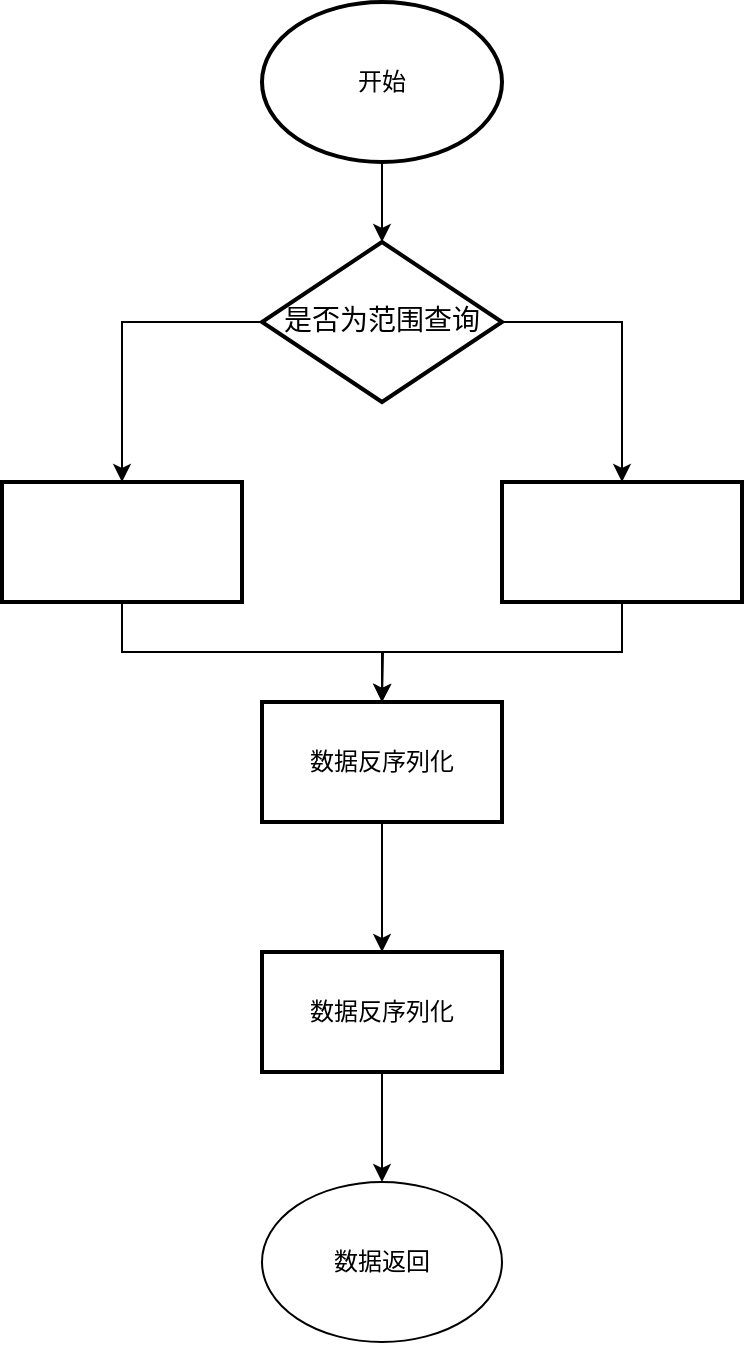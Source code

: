 <mxfile version="23.1.6" type="github">
  <diagram name="第 1 页" id="NvG1tB-L-72gmUl_sYwa">
    <mxGraphModel dx="1434" dy="756" grid="1" gridSize="10" guides="1" tooltips="1" connect="1" arrows="1" fold="1" page="1" pageScale="1" pageWidth="827" pageHeight="1169" math="0" shadow="0">
      <root>
        <mxCell id="0" />
        <mxCell id="1" parent="0" />
        <mxCell id="8UBTjJtWvywQ8q2Q9EVj-10" style="edgeStyle=orthogonalEdgeStyle;rounded=0;orthogonalLoop=1;jettySize=auto;html=1;exitX=0.5;exitY=1;exitDx=0;exitDy=0;" edge="1" parent="1" source="5AzSfP-_tavQmxQkfzCJ-1" target="8UBTjJtWvywQ8q2Q9EVj-1">
          <mxGeometry relative="1" as="geometry" />
        </mxCell>
        <mxCell id="5AzSfP-_tavQmxQkfzCJ-1" value="开始" style="ellipse;whiteSpace=wrap;html=1;strokeWidth=2;fontFamily=Times New Roman;" parent="1" vertex="1">
          <mxGeometry x="300" y="80" width="120" height="80" as="geometry" />
        </mxCell>
        <mxCell id="8UBTjJtWvywQ8q2Q9EVj-14" style="edgeStyle=orthogonalEdgeStyle;rounded=0;orthogonalLoop=1;jettySize=auto;html=1;exitX=0.5;exitY=1;exitDx=0;exitDy=0;entryX=0.5;entryY=0;entryDx=0;entryDy=0;" edge="1" parent="1" source="5AzSfP-_tavQmxQkfzCJ-2" target="8UBTjJtWvywQ8q2Q9EVj-11">
          <mxGeometry relative="1" as="geometry" />
        </mxCell>
        <mxCell id="5AzSfP-_tavQmxQkfzCJ-2" value="" style="rounded=0;whiteSpace=wrap;html=1;strokeWidth=2;" parent="1" vertex="1">
          <mxGeometry x="170" y="320" width="120" height="60" as="geometry" />
        </mxCell>
        <mxCell id="8UBTjJtWvywQ8q2Q9EVj-15" style="edgeStyle=orthogonalEdgeStyle;rounded=0;orthogonalLoop=1;jettySize=auto;html=1;exitX=0.5;exitY=1;exitDx=0;exitDy=0;" edge="1" parent="1" source="5AzSfP-_tavQmxQkfzCJ-4">
          <mxGeometry relative="1" as="geometry">
            <mxPoint x="360" y="430" as="targetPoint" />
          </mxGeometry>
        </mxCell>
        <mxCell id="5AzSfP-_tavQmxQkfzCJ-4" value="" style="rounded=0;whiteSpace=wrap;html=1;strokeWidth=2;" parent="1" vertex="1">
          <mxGeometry x="420" y="320" width="120" height="60" as="geometry" />
        </mxCell>
        <mxCell id="8UBTjJtWvywQ8q2Q9EVj-8" style="edgeStyle=orthogonalEdgeStyle;rounded=0;orthogonalLoop=1;jettySize=auto;html=1;exitX=0;exitY=0.5;exitDx=0;exitDy=0;entryX=0.5;entryY=0;entryDx=0;entryDy=0;" edge="1" parent="1" source="8UBTjJtWvywQ8q2Q9EVj-1" target="5AzSfP-_tavQmxQkfzCJ-2">
          <mxGeometry relative="1" as="geometry" />
        </mxCell>
        <mxCell id="8UBTjJtWvywQ8q2Q9EVj-9" style="edgeStyle=orthogonalEdgeStyle;rounded=0;orthogonalLoop=1;jettySize=auto;html=1;exitX=1;exitY=0.5;exitDx=0;exitDy=0;" edge="1" parent="1" source="8UBTjJtWvywQ8q2Q9EVj-1" target="5AzSfP-_tavQmxQkfzCJ-4">
          <mxGeometry relative="1" as="geometry" />
        </mxCell>
        <mxCell id="8UBTjJtWvywQ8q2Q9EVj-1" value="&lt;font style=&quot;font-size: 14px;&quot;&gt;是否为范围查询&lt;/font&gt;" style="rhombus;whiteSpace=wrap;html=1;strokeWidth=2;perimeterSpacing=0;fontFamily=Times New Roman;" vertex="1" parent="1">
          <mxGeometry x="300" y="200" width="120" height="80" as="geometry" />
        </mxCell>
        <mxCell id="8UBTjJtWvywQ8q2Q9EVj-17" style="edgeStyle=orthogonalEdgeStyle;rounded=0;orthogonalLoop=1;jettySize=auto;html=1;exitX=0.5;exitY=1;exitDx=0;exitDy=0;" edge="1" parent="1" source="8UBTjJtWvywQ8q2Q9EVj-4" target="8UBTjJtWvywQ8q2Q9EVj-5">
          <mxGeometry relative="1" as="geometry" />
        </mxCell>
        <mxCell id="8UBTjJtWvywQ8q2Q9EVj-4" value="数据反序列化" style="rounded=0;whiteSpace=wrap;html=1;strokeWidth=2;fontFamily=Times New Roman;" vertex="1" parent="1">
          <mxGeometry x="300" y="555" width="120" height="60" as="geometry" />
        </mxCell>
        <mxCell id="8UBTjJtWvywQ8q2Q9EVj-5" value="数据返回" style="ellipse;whiteSpace=wrap;html=1;fontFamily=Times New Roman;" vertex="1" parent="1">
          <mxGeometry x="300" y="670" width="120" height="80" as="geometry" />
        </mxCell>
        <mxCell id="8UBTjJtWvywQ8q2Q9EVj-16" style="edgeStyle=orthogonalEdgeStyle;rounded=0;orthogonalLoop=1;jettySize=auto;html=1;exitX=0.5;exitY=1;exitDx=0;exitDy=0;entryX=0.5;entryY=0;entryDx=0;entryDy=0;" edge="1" parent="1" source="8UBTjJtWvywQ8q2Q9EVj-11" target="8UBTjJtWvywQ8q2Q9EVj-4">
          <mxGeometry relative="1" as="geometry" />
        </mxCell>
        <mxCell id="8UBTjJtWvywQ8q2Q9EVj-11" value="数据反序列化" style="rounded=0;whiteSpace=wrap;html=1;strokeWidth=2;fontFamily=Times New Roman;" vertex="1" parent="1">
          <mxGeometry x="300" y="430" width="120" height="60" as="geometry" />
        </mxCell>
      </root>
    </mxGraphModel>
  </diagram>
</mxfile>
